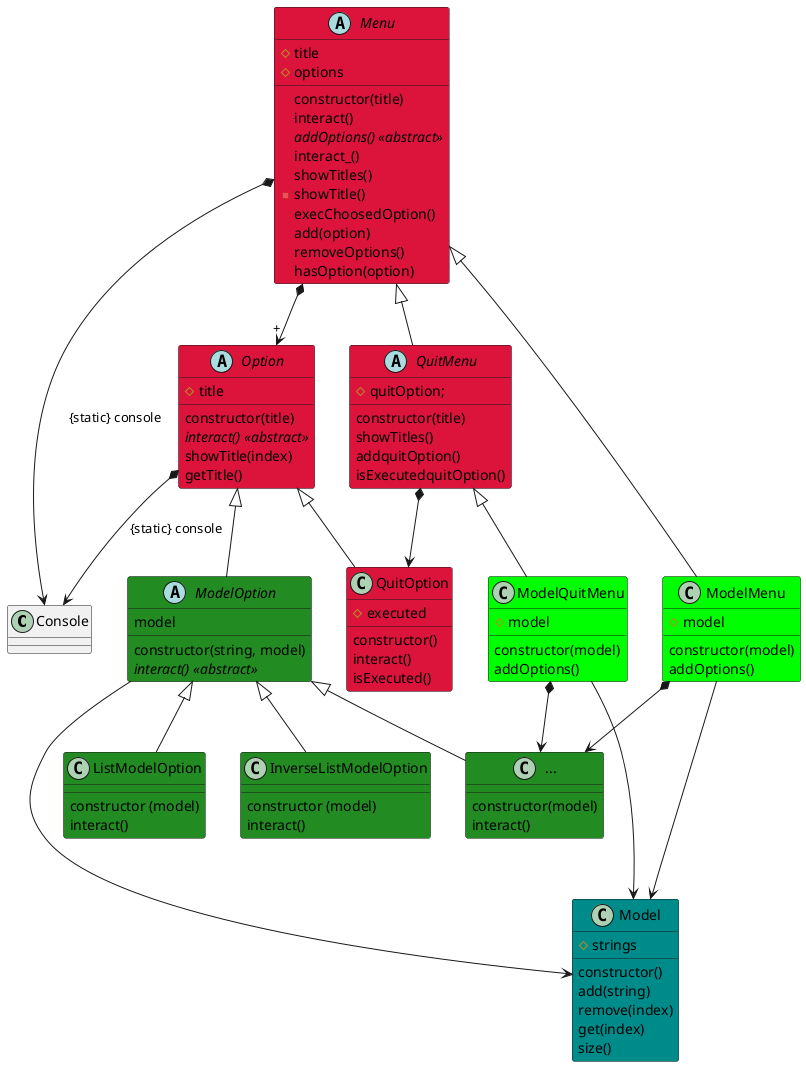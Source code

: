 @startuml

class Console

abstract class Option #crimson {
    #title
    constructor(title)
    {abstract} interact() <<abstract>>
    showTitle(index)
    getTitle()
}

class QuitOption #crimson {
    #executed
    constructor()
    interact() 
    isExecuted()
}



abstract class Menu #crimson {
    #title
    #options
    constructor(title)
    interact()
    {abstract} addOptions() <<abstract>>
    interact_()
    showTitles()
    -showTitle()
    execChoosedOption()
    add(option)
    removeOptions()
    hasOption(option)
}



abstract class QuitMenu #crimson {
    #quitOption;
    constructor(title)
    showTitles()
    addquitOption()
    isExecutedquitOption()
}



class ModelQuitMenu  #Lime {
    #model
    constructor(model)
    addOptions()
}



class Model #darkCyan {
    #strings
    constructor()
    add(string)
    remove(index)
    get(index)
    size()
}

abstract class ModelOption #forestGreen {
    model
    constructor(string, model)
    {abstract} interact() <<abstract>>
}



class ListModelOption #forestGreen {
    constructor (model)
    interact()
}



class InverseListModelOption #forestGreen {
    constructor (model)
    interact()
}


class X as "..."  #forestGreen {
    constructor(model)
    interact()
}


class ModelMenu  #Lime {
    #model
    constructor(model)
    addOptions()
}

Menu *-down-> "+" Option
Menu *-down-> Console : {static} console
Menu <|-down- ModelMenu
Menu <|-down- QuitMenu

QuitMenu *-down-> QuitOption
QuitMenu <|-down- ModelQuitMenu

Option *-down-> Console : {static} console
Option <|-down- QuitOption

ModelMenu -down-> Model
ModelMenu *-down-> X

ModelQuitMenu *-down-> X
ModelQuitMenu -down-> Model
Option <|-down- ModelOption

ModelOption -down-> Model
ModelOption <|-down- ListModelOption
ModelOption <|-down- InverseListModelOption
ModelOption <|-down- X


X -[hidden]- Model






@enduml